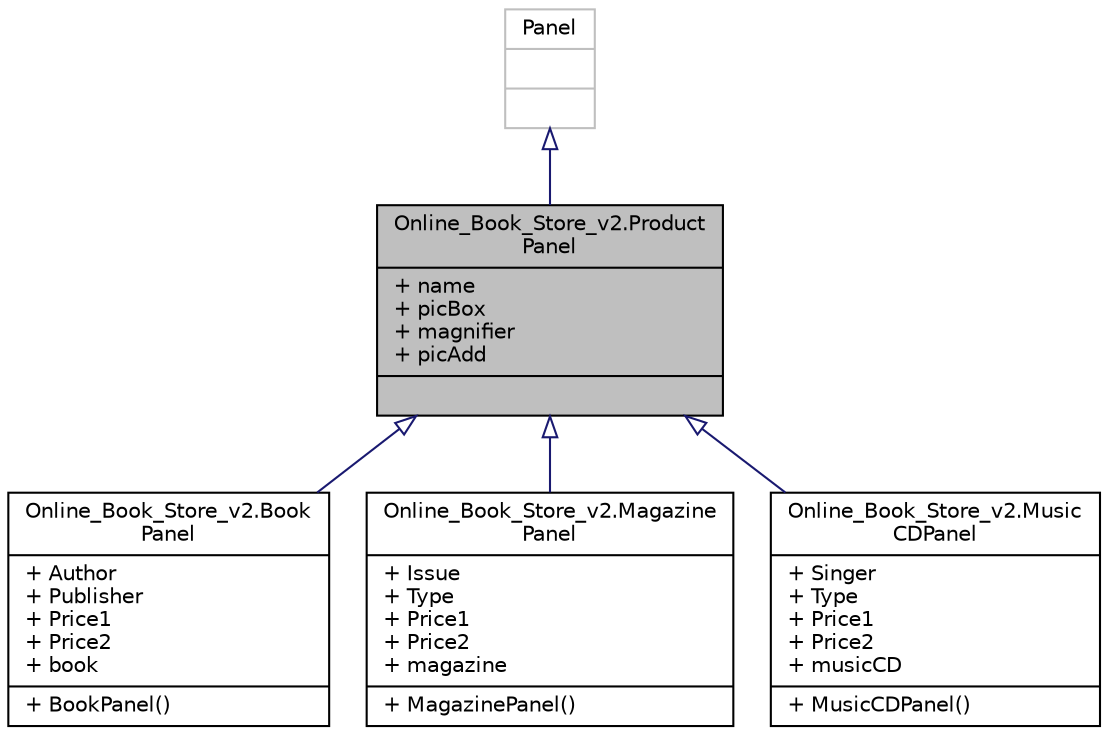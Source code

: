digraph "Online_Book_Store_v2.ProductPanel"
{
 // LATEX_PDF_SIZE
  edge [fontname="Helvetica",fontsize="10",labelfontname="Helvetica",labelfontsize="10"];
  node [fontname="Helvetica",fontsize="10",shape=record];
  Node1 [label="{Online_Book_Store_v2.Product\lPanel\n|+ name\l+ picBox\l+ magnifier\l+ picAdd\l|}",height=0.2,width=0.4,color="black", fillcolor="grey75", style="filled", fontcolor="black",tooltip="Base panel"];
  Node2 -> Node1 [dir="back",color="midnightblue",fontsize="10",style="solid",arrowtail="onormal"];
  Node2 [label="{Panel\n||}",height=0.2,width=0.4,color="grey75", fillcolor="white", style="filled",tooltip=" "];
  Node1 -> Node3 [dir="back",color="midnightblue",fontsize="10",style="solid",arrowtail="onormal"];
  Node3 [label="{Online_Book_Store_v2.Book\lPanel\n|+ Author\l+ Publisher\l+ Price1\l+ Price2\l+ book\l|+ BookPanel()\l}",height=0.2,width=0.4,color="black", fillcolor="white", style="filled",URL="$class_online___book___store__v2_1_1_book_panel.html",tooltip="inheritance product panel to book panel"];
  Node1 -> Node4 [dir="back",color="midnightblue",fontsize="10",style="solid",arrowtail="onormal"];
  Node4 [label="{Online_Book_Store_v2.Magazine\lPanel\n|+ Issue\l+ Type\l+ Price1\l+ Price2\l+ magazine\l|+ MagazinePanel()\l}",height=0.2,width=0.4,color="black", fillcolor="white", style="filled",URL="$class_online___book___store__v2_1_1_magazine_panel.html",tooltip="Magazine panel to shows detailed information."];
  Node1 -> Node5 [dir="back",color="midnightblue",fontsize="10",style="solid",arrowtail="onormal"];
  Node5 [label="{Online_Book_Store_v2.Music\lCDPanel\n|+ Singer\l+ Type\l+ Price1\l+ Price2\l+ musicCD\l|+ MusicCDPanel()\l}",height=0.2,width=0.4,color="black", fillcolor="white", style="filled",URL="$class_online___book___store__v2_1_1_music_c_d_panel.html",tooltip="Panel that shows the products"];
}

